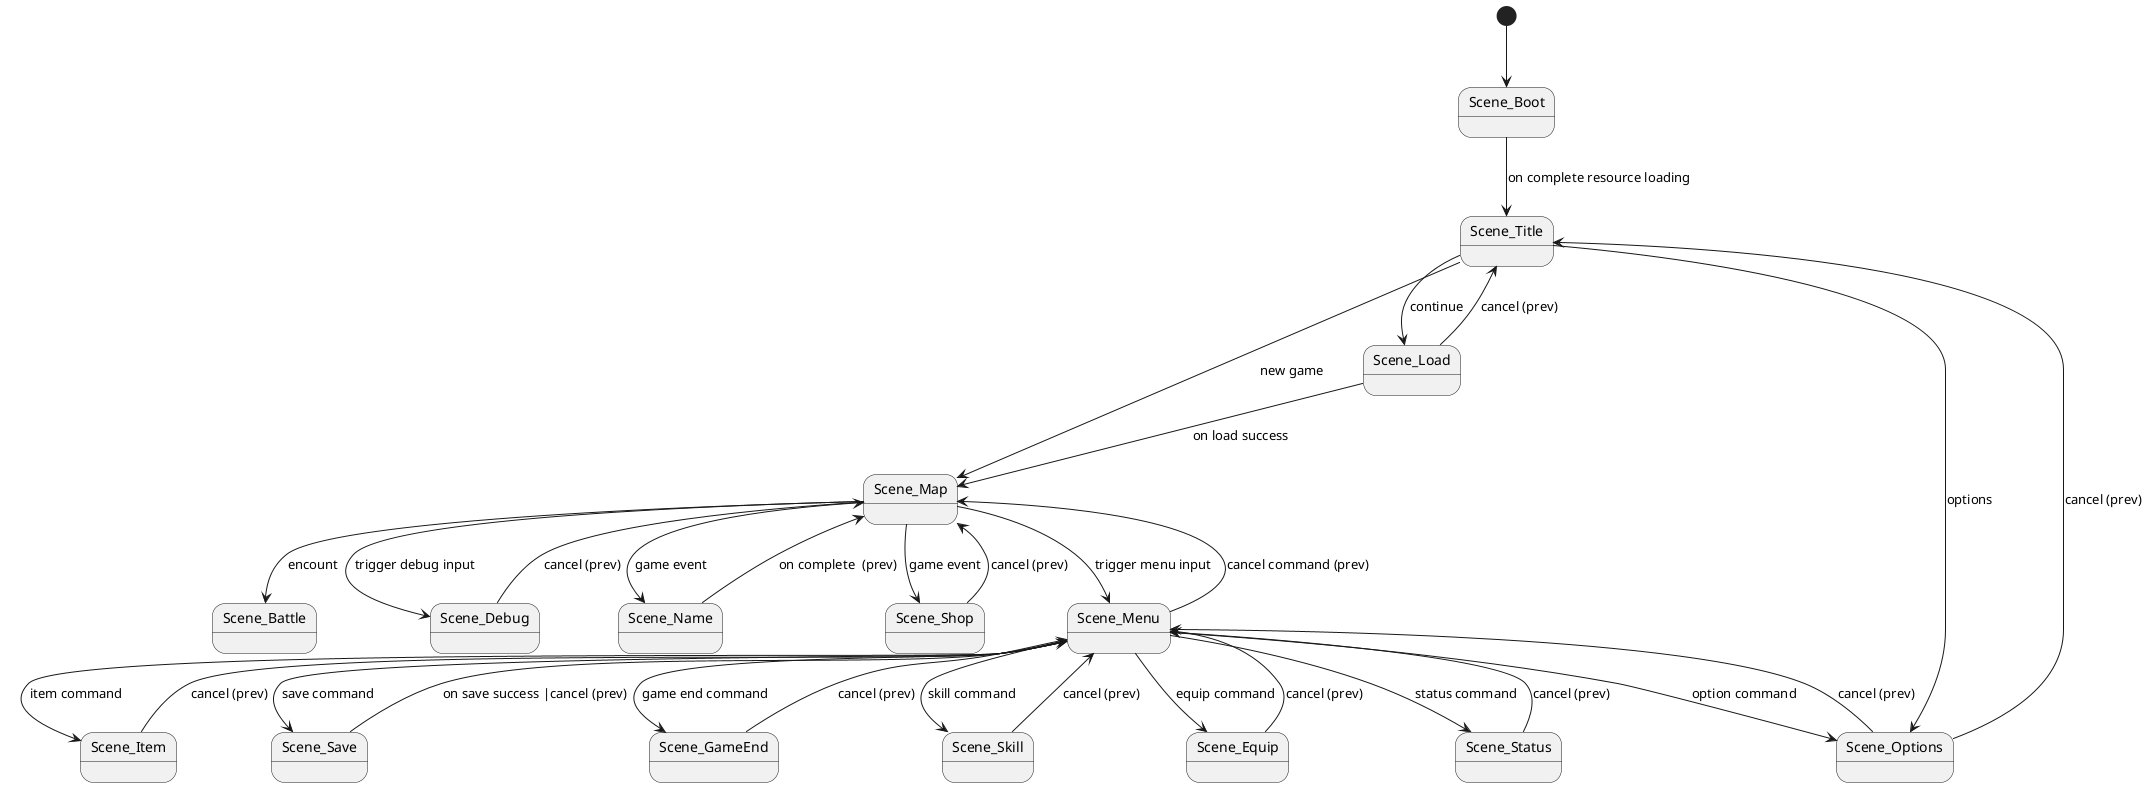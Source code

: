 @startuml
[*] --> Scene_Boot

Scene_Boot --> Scene_Title : on complete resource loading

Scene_Title --> Scene_Map : new game
Scene_Title --> Scene_Load : continue
Scene_Title --> Scene_Options : options

Scene_Load --> Scene_Title : cancel (prev)
Scene_Options --> Scene_Title : cancel (prev)

Scene_Load --> Scene_Map : on load success

Scene_Map --> Scene_Menu : trigger menu input
Scene_Map --> Scene_Battle : encount
Scene_Map --> Scene_Debug : trigger debug input
Scene_Map --> Scene_Name : game event
Scene_Map --> Scene_Shop : game event

Scene_Name --> Scene_Map : on complete  (prev)
Scene_Debug --> Scene_Map : cancel (prev)
Scene_Shop --> Scene_Map : cancel (prev)

Scene_Menu --> Scene_Item :  item command
Scene_Menu --> Scene_Options :  option command
Scene_Menu --> Scene_Save :  save command
Scene_Menu --> Scene_GameEnd :  game end command
Scene_Menu --> Scene_Skill :  skill command
Scene_Menu --> Scene_Equip :  equip command
Scene_Menu --> Scene_Status :  status command
Scene_Menu --> Scene_Map :  cancel command (prev)

Scene_Item --> Scene_Menu :  cancel (prev)
Scene_Options --> Scene_Menu :  cancel (prev)
Scene_Save --> Scene_Menu :  on save success |cancel (prev)
Scene_GameEnd --> Scene_Menu :  cancel (prev)
Scene_Skill --> Scene_Menu :  cancel (prev)
Scene_Equip --> Scene_Menu :  cancel (prev)
Scene_Status --> Scene_Menu : cancel (prev)
@enduml
